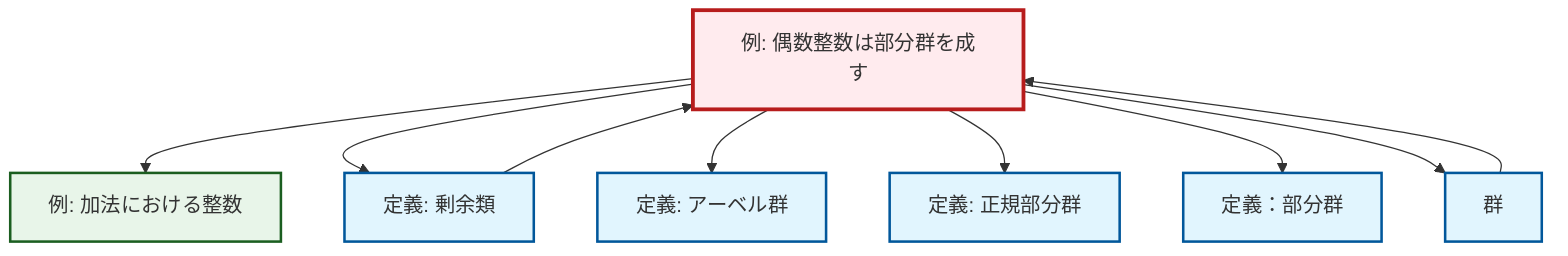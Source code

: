 graph TD
    classDef definition fill:#e1f5fe,stroke:#01579b,stroke-width:2px
    classDef theorem fill:#f3e5f5,stroke:#4a148c,stroke-width:2px
    classDef axiom fill:#fff3e0,stroke:#e65100,stroke-width:2px
    classDef example fill:#e8f5e9,stroke:#1b5e20,stroke-width:2px
    classDef current fill:#ffebee,stroke:#b71c1c,stroke-width:3px
    def-abelian-group["定義: アーベル群"]:::definition
    def-normal-subgroup["定義: 正規部分群"]:::definition
    ex-even-integers-subgroup["例: 偶数整数は部分群を成す"]:::example
    ex-integers-addition["例: 加法における整数"]:::example
    def-subgroup["定義：部分群"]:::definition
    def-group["群"]:::definition
    def-coset["定義: 剰余類"]:::definition
    def-coset --> ex-even-integers-subgroup
    ex-even-integers-subgroup --> ex-integers-addition
    def-group --> ex-even-integers-subgroup
    ex-even-integers-subgroup --> def-coset
    ex-even-integers-subgroup --> def-abelian-group
    ex-even-integers-subgroup --> def-normal-subgroup
    ex-even-integers-subgroup --> def-subgroup
    ex-even-integers-subgroup --> def-group
    class ex-even-integers-subgroup current
